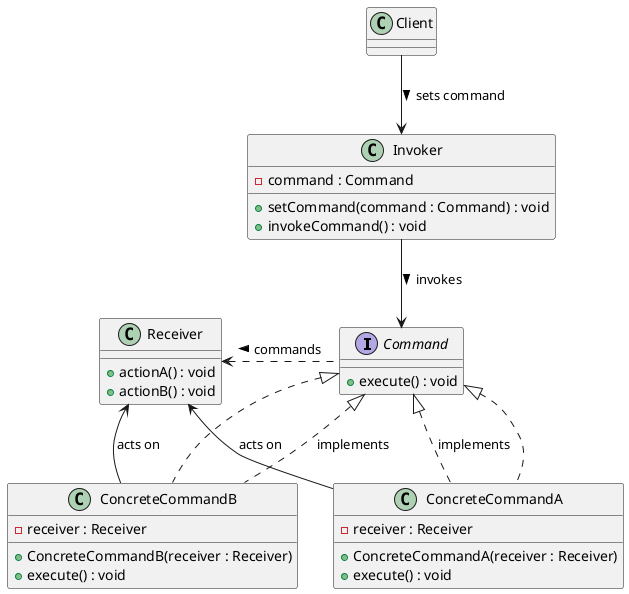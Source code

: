 @startuml CommandPatternClassDiagram

' Command interface
interface Command {
  +execute() : void
}

' ConcreteCommand classes
class ConcreteCommandA implements Command {
  -receiver : Receiver
  +ConcreteCommandA(receiver : Receiver)
  +execute() : void
}

class ConcreteCommandB implements Command {
  -receiver : Receiver
  +ConcreteCommandB(receiver : Receiver)
  +execute() : void
}

' Receiver class
class Receiver {
  +actionA() : void
  +actionB() : void
}

' Invoker class
class Invoker {
  -command : Command
  +setCommand(command : Command) : void
  +invokeCommand() : void
}

' Client class
class Client {
}

' Relationships
Client -down-> Invoker : sets command >
Invoker -down-> Command : invokes >
Command .left.> Receiver : commands >
ConcreteCommandA .up.|> Command : implements
ConcreteCommandB .up.|> Command : implements
ConcreteCommandA -right-> Receiver : acts on
ConcreteCommandB -right-> Receiver : acts on

@enduml
